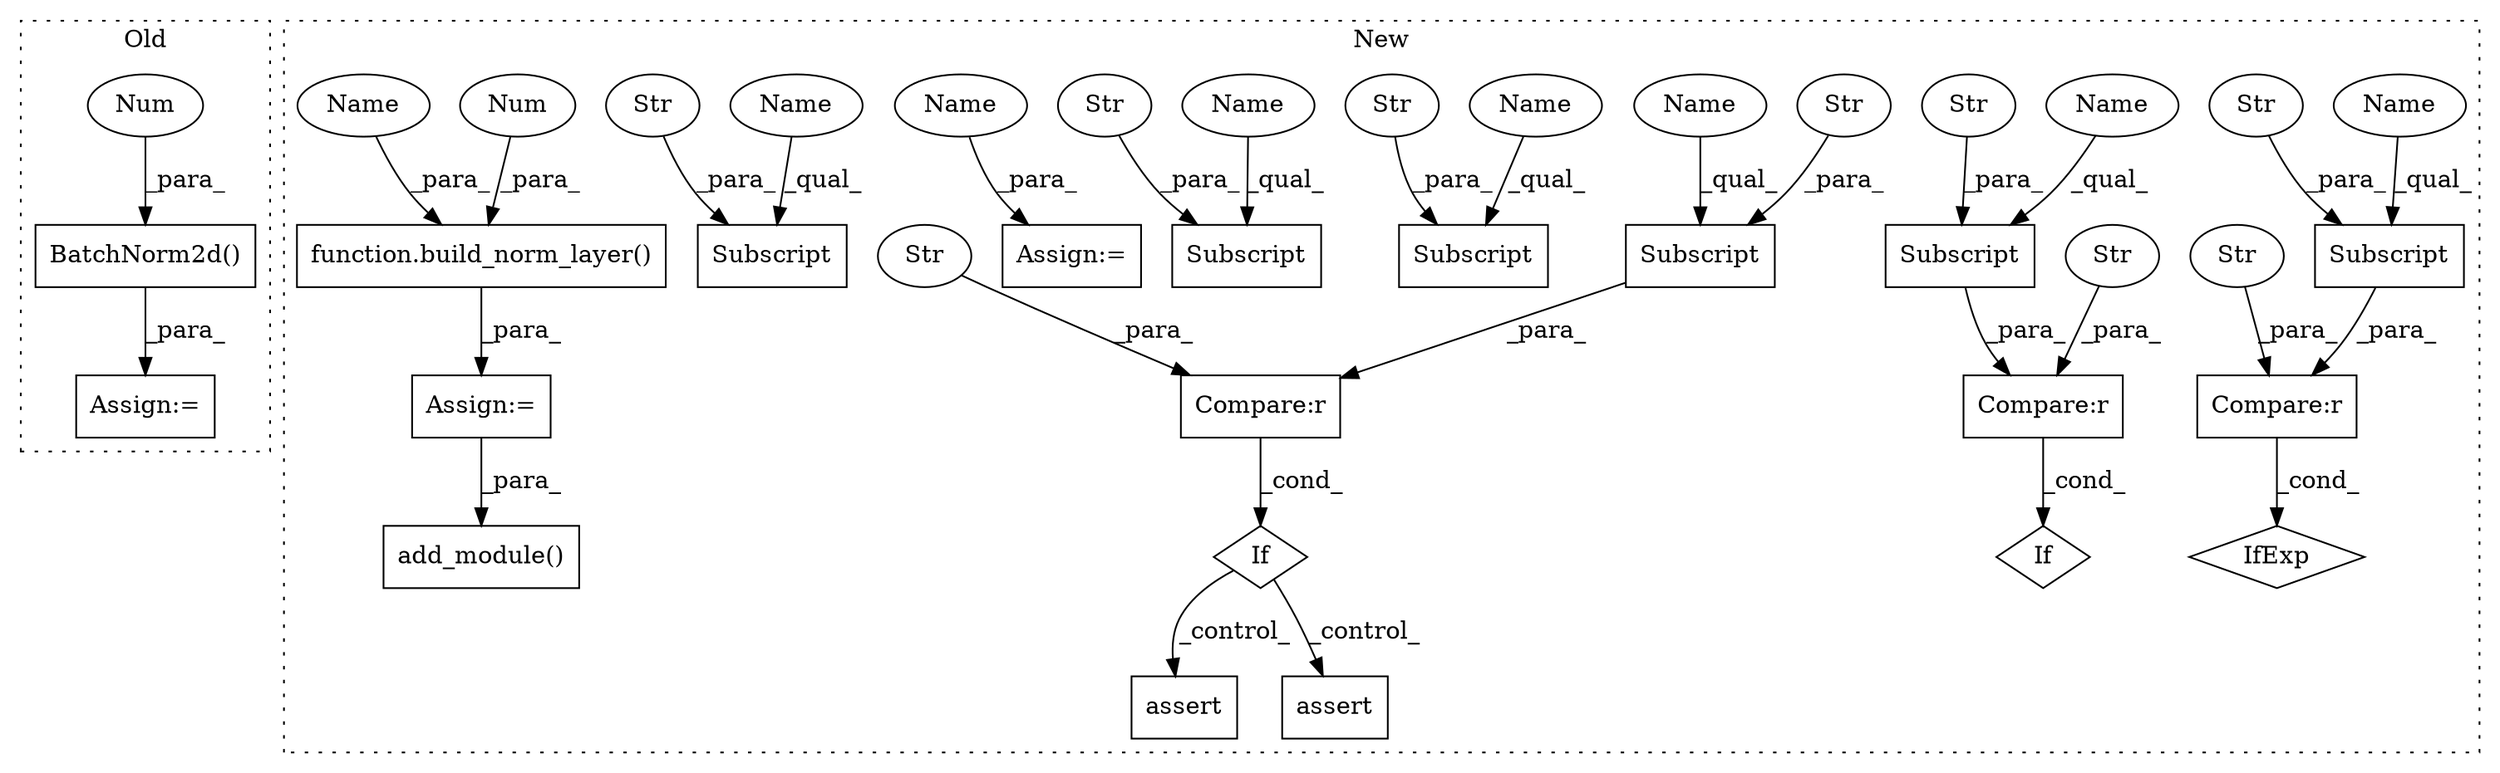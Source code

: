 digraph G {
subgraph cluster0 {
1 [label="BatchNorm2d()" a="75" s="7073,7090" l="15,1" shape="box"];
3 [label="Assign:=" a="68" s="7070" l="3" shape="box"];
29 [label="Num" a="76" s="7088" l="2" shape="ellipse"];
label = "Old";
style="dotted";
}
subgraph cluster1 {
2 [label="add_module()" a="75" s="8782,8828" l="16,1" shape="box"];
4 [label="function.build_norm_layer()" a="75" s="8666,8696" l="17,1" shape="box"];
5 [label="Subscript" a="63" s="8357,0" l="26,0" shape="box"];
6 [label="Str" a="66" s="8367" l="15" shape="ellipse"];
7 [label="Subscript" a="63" s="8411,0" l="20,0" shape="box"];
8 [label="Str" a="66" s="8421" l="9" shape="ellipse"];
9 [label="Subscript" a="63" s="8297,0" l="17,0" shape="box"];
10 [label="Compare:r" a="40" s="8297" l="25" shape="box"];
11 [label="If" a="96" s="8294,8322" l="3,14" shape="diamond"];
12 [label="Str" a="66" s="8307" l="6" shape="ellipse"];
13 [label="Subscript" a="63" s="7988,0" l="17,0" shape="box"];
14 [label="Compare:r" a="40" s="7988" l="25" shape="box"];
15 [label="If" a="96" s="7985,8013" l="3,14" shape="diamond"];
16 [label="Str" a="66" s="7998" l="6" shape="ellipse"];
17 [label="Subscript" a="63" s="8737,0" l="17,0" shape="box"];
18 [label="Str" a="66" s="8747" l="6" shape="ellipse"];
19 [label="Compare:r" a="40" s="8737" l="25" shape="box"];
20 [label="Subscript" a="63" s="8461,0" l="22,0" shape="box"];
21 [label="Str" a="66" s="8009" l="4" shape="ellipse"];
22 [label="Str" a="66" s="8471" l="11" shape="ellipse"];
23 [label="Str" a="66" s="8758" l="4" shape="ellipse"];
24 [label="Str" a="66" s="8318" l="4" shape="ellipse"];
25 [label="IfExp" a="51" s="8733,8762" l="4,6" shape="diamond"];
26 [label="assert" a="65" s="8086" l="7" shape="box"];
27 [label="Num" a="76" s="8694" l="2" shape="ellipse"];
28 [label="assert" a="65" s="8027" l="7" shape="box"];
30 [label="Assign:=" a="68" s="8663" l="3" shape="box"];
31 [label="Assign:=" a="68" s="8506" l="3" shape="box"];
32 [label="Name" a="87" s="8737" l="9" shape="ellipse"];
33 [label="Name" a="87" s="8509" l="9" shape="ellipse"];
34 [label="Name" a="87" s="8297" l="9" shape="ellipse"];
35 [label="Name" a="87" s="8683" l="9" shape="ellipse"];
36 [label="Name" a="87" s="8411" l="9" shape="ellipse"];
37 [label="Name" a="87" s="8461" l="9" shape="ellipse"];
38 [label="Name" a="87" s="8357" l="9" shape="ellipse"];
39 [label="Name" a="87" s="7988" l="9" shape="ellipse"];
label = "New";
style="dotted";
}
1 -> 3 [label="_para_"];
4 -> 30 [label="_para_"];
6 -> 5 [label="_para_"];
8 -> 7 [label="_para_"];
9 -> 10 [label="_para_"];
10 -> 11 [label="_cond_"];
12 -> 9 [label="_para_"];
13 -> 14 [label="_para_"];
14 -> 15 [label="_cond_"];
15 -> 28 [label="_control_"];
15 -> 26 [label="_control_"];
16 -> 13 [label="_para_"];
17 -> 19 [label="_para_"];
18 -> 17 [label="_para_"];
19 -> 25 [label="_cond_"];
21 -> 14 [label="_para_"];
22 -> 20 [label="_para_"];
23 -> 19 [label="_para_"];
24 -> 10 [label="_para_"];
27 -> 4 [label="_para_"];
29 -> 1 [label="_para_"];
30 -> 2 [label="_para_"];
32 -> 17 [label="_qual_"];
33 -> 31 [label="_para_"];
34 -> 9 [label="_qual_"];
35 -> 4 [label="_para_"];
36 -> 7 [label="_qual_"];
37 -> 20 [label="_qual_"];
38 -> 5 [label="_qual_"];
39 -> 13 [label="_qual_"];
}